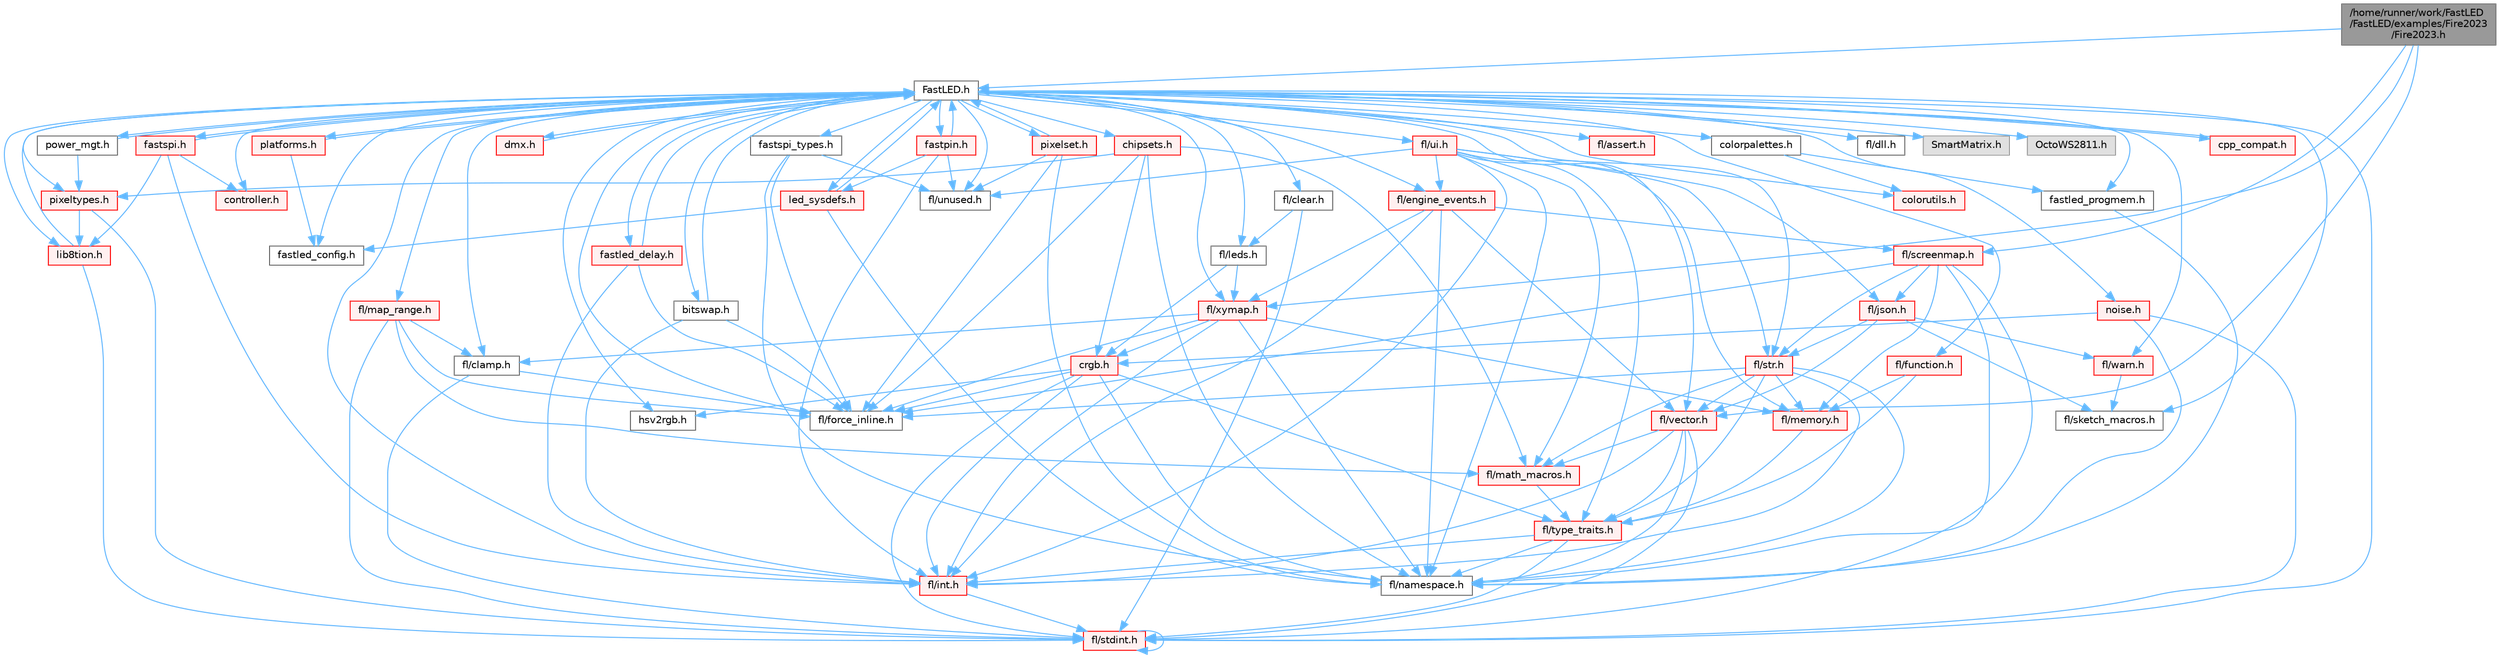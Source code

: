 digraph "/home/runner/work/FastLED/FastLED/examples/Fire2023/Fire2023.h"
{
 // INTERACTIVE_SVG=YES
 // LATEX_PDF_SIZE
  bgcolor="transparent";
  edge [fontname=Helvetica,fontsize=10,labelfontname=Helvetica,labelfontsize=10];
  node [fontname=Helvetica,fontsize=10,shape=box,height=0.2,width=0.4];
  Node1 [id="Node000001",label="/home/runner/work/FastLED\l/FastLED/examples/Fire2023\l/Fire2023.h",height=0.2,width=0.4,color="gray40", fillcolor="grey60", style="filled", fontcolor="black",tooltip=" "];
  Node1 -> Node2 [id="edge1_Node000001_Node000002",color="steelblue1",style="solid",tooltip=" "];
  Node2 [id="Node000002",label="FastLED.h",height=0.2,width=0.4,color="grey40", fillcolor="white", style="filled",URL="$db/d97/_fast_l_e_d_8h.html",tooltip="central include file for FastLED, defines the CFastLED class/object"];
  Node2 -> Node3 [id="edge2_Node000002_Node000003",color="steelblue1",style="solid",tooltip=" "];
  Node3 [id="Node000003",label="fl/stdint.h",height=0.2,width=0.4,color="red", fillcolor="#FFF0F0", style="filled",URL="$df/dd8/stdint_8h.html",tooltip=" "];
  Node3 -> Node3 [id="edge3_Node000003_Node000003",color="steelblue1",style="solid",tooltip=" "];
  Node2 -> Node5 [id="edge4_Node000002_Node000005",color="steelblue1",style="solid",tooltip=" "];
  Node5 [id="Node000005",label="fl/dll.h",height=0.2,width=0.4,color="grey40", fillcolor="white", style="filled",URL="$d3/d4b/dll_8h.html",tooltip="FastLED dynamic library interface - lightweight header for external callers."];
  Node2 -> Node6 [id="edge5_Node000002_Node000006",color="steelblue1",style="solid",tooltip=" "];
  Node6 [id="Node000006",label="SmartMatrix.h",height=0.2,width=0.4,color="grey60", fillcolor="#E0E0E0", style="filled",tooltip=" "];
  Node2 -> Node7 [id="edge6_Node000002_Node000007",color="steelblue1",style="solid",tooltip=" "];
  Node7 [id="Node000007",label="OctoWS2811.h",height=0.2,width=0.4,color="grey60", fillcolor="#E0E0E0", style="filled",tooltip=" "];
  Node2 -> Node8 [id="edge7_Node000002_Node000008",color="steelblue1",style="solid",tooltip=" "];
  Node8 [id="Node000008",label="fl/force_inline.h",height=0.2,width=0.4,color="grey40", fillcolor="white", style="filled",URL="$d4/d64/force__inline_8h.html",tooltip=" "];
  Node2 -> Node9 [id="edge8_Node000002_Node000009",color="steelblue1",style="solid",tooltip=" "];
  Node9 [id="Node000009",label="cpp_compat.h",height=0.2,width=0.4,color="red", fillcolor="#FFF0F0", style="filled",URL="$d9/d13/cpp__compat_8h.html",tooltip="Compatibility functions based on C++ version."];
  Node9 -> Node2 [id="edge9_Node000009_Node000002",color="steelblue1",style="solid",tooltip=" "];
  Node2 -> Node11 [id="edge10_Node000002_Node000011",color="steelblue1",style="solid",tooltip=" "];
  Node11 [id="Node000011",label="fastled_config.h",height=0.2,width=0.4,color="grey40", fillcolor="white", style="filled",URL="$d5/d11/fastled__config_8h.html",tooltip="Contains definitions that can be used to configure FastLED at compile time."];
  Node2 -> Node12 [id="edge11_Node000002_Node000012",color="steelblue1",style="solid",tooltip=" "];
  Node12 [id="Node000012",label="led_sysdefs.h",height=0.2,width=0.4,color="red", fillcolor="#FFF0F0", style="filled",URL="$d9/d3e/led__sysdefs_8h.html",tooltip="Determines which platform system definitions to include."];
  Node12 -> Node2 [id="edge12_Node000012_Node000002",color="steelblue1",style="solid",tooltip=" "];
  Node12 -> Node11 [id="edge13_Node000012_Node000011",color="steelblue1",style="solid",tooltip=" "];
  Node12 -> Node14 [id="edge14_Node000012_Node000014",color="steelblue1",style="solid",tooltip=" "];
  Node14 [id="Node000014",label="fl/namespace.h",height=0.2,width=0.4,color="grey40", fillcolor="white", style="filled",URL="$df/d2a/namespace_8h.html",tooltip="Implements the FastLED namespace macros."];
  Node2 -> Node15 [id="edge15_Node000002_Node000015",color="steelblue1",style="solid",tooltip=" "];
  Node15 [id="Node000015",label="fastled_delay.h",height=0.2,width=0.4,color="red", fillcolor="#FFF0F0", style="filled",URL="$d0/da8/fastled__delay_8h.html",tooltip="Utility functions and classes for managing delay cycles."];
  Node15 -> Node2 [id="edge16_Node000015_Node000002",color="steelblue1",style="solid",tooltip=" "];
  Node15 -> Node8 [id="edge17_Node000015_Node000008",color="steelblue1",style="solid",tooltip=" "];
  Node15 -> Node17 [id="edge18_Node000015_Node000017",color="steelblue1",style="solid",tooltip=" "];
  Node17 [id="Node000017",label="fl/int.h",height=0.2,width=0.4,color="red", fillcolor="#FFF0F0", style="filled",URL="$d3/d7e/int_8h.html",tooltip=" "];
  Node17 -> Node3 [id="edge19_Node000017_Node000003",color="steelblue1",style="solid",tooltip=" "];
  Node2 -> Node19 [id="edge20_Node000002_Node000019",color="steelblue1",style="solid",tooltip=" "];
  Node19 [id="Node000019",label="bitswap.h",height=0.2,width=0.4,color="grey40", fillcolor="white", style="filled",URL="$de/ded/bitswap_8h.html",tooltip="Functions for doing a rotation of bits/bytes used by parallel output."];
  Node19 -> Node2 [id="edge21_Node000019_Node000002",color="steelblue1",style="solid",tooltip=" "];
  Node19 -> Node8 [id="edge22_Node000019_Node000008",color="steelblue1",style="solid",tooltip=" "];
  Node19 -> Node17 [id="edge23_Node000019_Node000017",color="steelblue1",style="solid",tooltip=" "];
  Node2 -> Node20 [id="edge24_Node000002_Node000020",color="steelblue1",style="solid",tooltip=" "];
  Node20 [id="Node000020",label="controller.h",height=0.2,width=0.4,color="red", fillcolor="#FFF0F0", style="filled",URL="$d2/dd9/controller_8h.html",tooltip="deprecated: base definitions used by led controllers for writing out led data"];
  Node2 -> Node119 [id="edge25_Node000002_Node000119",color="steelblue1",style="solid",tooltip=" "];
  Node119 [id="Node000119",label="fastpin.h",height=0.2,width=0.4,color="red", fillcolor="#FFF0F0", style="filled",URL="$db/d65/fastpin_8h.html",tooltip="Class base definitions for defining fast pin access."];
  Node119 -> Node2 [id="edge26_Node000119_Node000002",color="steelblue1",style="solid",tooltip=" "];
  Node119 -> Node12 [id="edge27_Node000119_Node000012",color="steelblue1",style="solid",tooltip=" "];
  Node119 -> Node56 [id="edge28_Node000119_Node000056",color="steelblue1",style="solid",tooltip=" "];
  Node56 [id="Node000056",label="fl/unused.h",height=0.2,width=0.4,color="grey40", fillcolor="white", style="filled",URL="$d8/d4b/unused_8h.html",tooltip=" "];
  Node119 -> Node17 [id="edge29_Node000119_Node000017",color="steelblue1",style="solid",tooltip=" "];
  Node2 -> Node120 [id="edge30_Node000002_Node000120",color="steelblue1",style="solid",tooltip=" "];
  Node120 [id="Node000120",label="fastspi_types.h",height=0.2,width=0.4,color="grey40", fillcolor="white", style="filled",URL="$d2/ddb/fastspi__types_8h.html",tooltip="Data types and constants used by SPI interfaces."];
  Node120 -> Node8 [id="edge31_Node000120_Node000008",color="steelblue1",style="solid",tooltip=" "];
  Node120 -> Node14 [id="edge32_Node000120_Node000014",color="steelblue1",style="solid",tooltip=" "];
  Node120 -> Node56 [id="edge33_Node000120_Node000056",color="steelblue1",style="solid",tooltip=" "];
  Node2 -> Node121 [id="edge34_Node000002_Node000121",color="steelblue1",style="solid",tooltip=" "];
  Node121 [id="Node000121",label="dmx.h",height=0.2,width=0.4,color="red", fillcolor="#FFF0F0", style="filled",URL="$d3/de1/dmx_8h.html",tooltip="Defines the DMX512-based LED controllers."];
  Node121 -> Node2 [id="edge35_Node000121_Node000002",color="steelblue1",style="solid",tooltip=" "];
  Node2 -> Node124 [id="edge36_Node000002_Node000124",color="steelblue1",style="solid",tooltip=" "];
  Node124 [id="Node000124",label="platforms.h",height=0.2,width=0.4,color="red", fillcolor="#FFF0F0", style="filled",URL="$da/dc9/platforms_8h.html",tooltip="Determines which platforms headers to include."];
  Node124 -> Node2 [id="edge37_Node000124_Node000002",color="steelblue1",style="solid",tooltip=" "];
  Node124 -> Node11 [id="edge38_Node000124_Node000011",color="steelblue1",style="solid",tooltip=" "];
  Node2 -> Node32 [id="edge39_Node000002_Node000032",color="steelblue1",style="solid",tooltip=" "];
  Node32 [id="Node000032",label="fastled_progmem.h",height=0.2,width=0.4,color="grey40", fillcolor="white", style="filled",URL="$df/dab/fastled__progmem_8h.html",tooltip="Wrapper definitions to allow seamless use of PROGMEM in environments that have it."];
  Node32 -> Node14 [id="edge40_Node000032_Node000014",color="steelblue1",style="solid",tooltip=" "];
  Node2 -> Node23 [id="edge41_Node000002_Node000023",color="steelblue1",style="solid",tooltip=" "];
  Node23 [id="Node000023",label="lib8tion.h",height=0.2,width=0.4,color="red", fillcolor="#FFF0F0", style="filled",URL="$df/da5/lib8tion_8h.html",tooltip="Fast, efficient 8-bit math functions specifically designed for high-performance LED programming."];
  Node23 -> Node2 [id="edge42_Node000023_Node000002",color="steelblue1",style="solid",tooltip=" "];
  Node23 -> Node3 [id="edge43_Node000023_Node000003",color="steelblue1",style="solid",tooltip=" "];
  Node2 -> Node22 [id="edge44_Node000002_Node000022",color="steelblue1",style="solid",tooltip=" "];
  Node22 [id="Node000022",label="pixeltypes.h",height=0.2,width=0.4,color="red", fillcolor="#FFF0F0", style="filled",URL="$d2/dba/pixeltypes_8h.html",tooltip="Includes defintions for RGB and HSV pixels."];
  Node22 -> Node3 [id="edge45_Node000022_Node000003",color="steelblue1",style="solid",tooltip=" "];
  Node22 -> Node23 [id="edge46_Node000022_Node000023",color="steelblue1",style="solid",tooltip=" "];
  Node2 -> Node80 [id="edge47_Node000002_Node000080",color="steelblue1",style="solid",tooltip=" "];
  Node80 [id="Node000080",label="hsv2rgb.h",height=0.2,width=0.4,color="grey40", fillcolor="white", style="filled",URL="$de/d9a/hsv2rgb_8h.html",tooltip="Functions to convert from the HSV colorspace to the RGB colorspace."];
  Node2 -> Node126 [id="edge48_Node000002_Node000126",color="steelblue1",style="solid",tooltip=" "];
  Node126 [id="Node000126",label="colorutils.h",height=0.2,width=0.4,color="red", fillcolor="#FFF0F0", style="filled",URL="$d1/dfb/colorutils_8h.html",tooltip=" "];
  Node2 -> Node131 [id="edge49_Node000002_Node000131",color="steelblue1",style="solid",tooltip=" "];
  Node131 [id="Node000131",label="pixelset.h",height=0.2,width=0.4,color="red", fillcolor="#FFF0F0", style="filled",URL="$d4/d46/pixelset_8h.html",tooltip="Declares classes for managing logical groups of LEDs."];
  Node131 -> Node8 [id="edge50_Node000131_Node000008",color="steelblue1",style="solid",tooltip=" "];
  Node131 -> Node14 [id="edge51_Node000131_Node000014",color="steelblue1",style="solid",tooltip=" "];
  Node131 -> Node56 [id="edge52_Node000131_Node000056",color="steelblue1",style="solid",tooltip=" "];
  Node131 -> Node2 [id="edge53_Node000131_Node000002",color="steelblue1",style="solid",tooltip=" "];
  Node2 -> Node132 [id="edge54_Node000002_Node000132",color="steelblue1",style="solid",tooltip=" "];
  Node132 [id="Node000132",label="colorpalettes.h",height=0.2,width=0.4,color="grey40", fillcolor="white", style="filled",URL="$dc/dcc/colorpalettes_8h.html",tooltip="Declarations for the predefined color palettes supplied by FastLED."];
  Node132 -> Node126 [id="edge55_Node000132_Node000126",color="steelblue1",style="solid",tooltip=" "];
  Node132 -> Node32 [id="edge56_Node000132_Node000032",color="steelblue1",style="solid",tooltip=" "];
  Node2 -> Node133 [id="edge57_Node000002_Node000133",color="steelblue1",style="solid",tooltip=" "];
  Node133 [id="Node000133",label="noise.h",height=0.2,width=0.4,color="red", fillcolor="#FFF0F0", style="filled",URL="$d1/d31/noise_8h.html",tooltip="Functions to generate and fill arrays with noise."];
  Node133 -> Node3 [id="edge58_Node000133_Node000003",color="steelblue1",style="solid",tooltip=" "];
  Node133 -> Node76 [id="edge59_Node000133_Node000076",color="steelblue1",style="solid",tooltip=" "];
  Node76 [id="Node000076",label="crgb.h",height=0.2,width=0.4,color="red", fillcolor="#FFF0F0", style="filled",URL="$db/dd1/crgb_8h.html",tooltip="Defines the red, green, and blue (RGB) pixel struct."];
  Node76 -> Node3 [id="edge60_Node000076_Node000003",color="steelblue1",style="solid",tooltip=" "];
  Node76 -> Node17 [id="edge61_Node000076_Node000017",color="steelblue1",style="solid",tooltip=" "];
  Node76 -> Node14 [id="edge62_Node000076_Node000014",color="steelblue1",style="solid",tooltip=" "];
  Node76 -> Node8 [id="edge63_Node000076_Node000008",color="steelblue1",style="solid",tooltip=" "];
  Node76 -> Node41 [id="edge64_Node000076_Node000041",color="steelblue1",style="solid",tooltip=" "];
  Node41 [id="Node000041",label="fl/type_traits.h",height=0.2,width=0.4,color="red", fillcolor="#FFF0F0", style="filled",URL="$df/d63/type__traits_8h.html",tooltip=" "];
  Node41 -> Node3 [id="edge65_Node000041_Node000003",color="steelblue1",style="solid",tooltip=" "];
  Node41 -> Node14 [id="edge66_Node000041_Node000014",color="steelblue1",style="solid",tooltip=" "];
  Node41 -> Node17 [id="edge67_Node000041_Node000017",color="steelblue1",style="solid",tooltip=" "];
  Node76 -> Node80 [id="edge68_Node000076_Node000080",color="steelblue1",style="solid",tooltip=" "];
  Node133 -> Node14 [id="edge69_Node000133_Node000014",color="steelblue1",style="solid",tooltip=" "];
  Node2 -> Node134 [id="edge70_Node000002_Node000134",color="steelblue1",style="solid",tooltip=" "];
  Node134 [id="Node000134",label="power_mgt.h",height=0.2,width=0.4,color="grey40", fillcolor="white", style="filled",URL="$dc/d5b/power__mgt_8h.html",tooltip="Functions to limit the power used by FastLED."];
  Node134 -> Node2 [id="edge71_Node000134_Node000002",color="steelblue1",style="solid",tooltip=" "];
  Node134 -> Node22 [id="edge72_Node000134_Node000022",color="steelblue1",style="solid",tooltip=" "];
  Node2 -> Node135 [id="edge73_Node000002_Node000135",color="steelblue1",style="solid",tooltip=" "];
  Node135 [id="Node000135",label="fastspi.h",height=0.2,width=0.4,color="red", fillcolor="#FFF0F0", style="filled",URL="$d6/ddc/fastspi_8h.html",tooltip="Serial peripheral interface (SPI) definitions per platform."];
  Node135 -> Node2 [id="edge74_Node000135_Node000002",color="steelblue1",style="solid",tooltip=" "];
  Node135 -> Node20 [id="edge75_Node000135_Node000020",color="steelblue1",style="solid",tooltip=" "];
  Node135 -> Node23 [id="edge76_Node000135_Node000023",color="steelblue1",style="solid",tooltip=" "];
  Node135 -> Node17 [id="edge77_Node000135_Node000017",color="steelblue1",style="solid",tooltip=" "];
  Node2 -> Node137 [id="edge78_Node000002_Node000137",color="steelblue1",style="solid",tooltip=" "];
  Node137 [id="Node000137",label="chipsets.h",height=0.2,width=0.4,color="red", fillcolor="#FFF0F0", style="filled",URL="$db/d66/chipsets_8h.html",tooltip="Contains the bulk of the definitions for the various LED chipsets supported."];
  Node137 -> Node22 [id="edge79_Node000137_Node000022",color="steelblue1",style="solid",tooltip=" "];
  Node137 -> Node8 [id="edge80_Node000137_Node000008",color="steelblue1",style="solid",tooltip=" "];
  Node137 -> Node76 [id="edge81_Node000137_Node000076",color="steelblue1",style="solid",tooltip=" "];
  Node137 -> Node14 [id="edge82_Node000137_Node000014",color="steelblue1",style="solid",tooltip=" "];
  Node137 -> Node40 [id="edge83_Node000137_Node000040",color="steelblue1",style="solid",tooltip=" "];
  Node40 [id="Node000040",label="fl/math_macros.h",height=0.2,width=0.4,color="red", fillcolor="#FFF0F0", style="filled",URL="$d8/db8/math__macros_8h.html",tooltip=" "];
  Node40 -> Node41 [id="edge84_Node000040_Node000041",color="steelblue1",style="solid",tooltip=" "];
  Node2 -> Node95 [id="edge85_Node000002_Node000095",color="steelblue1",style="solid",tooltip=" "];
  Node95 [id="Node000095",label="fl/engine_events.h",height=0.2,width=0.4,color="red", fillcolor="#FFF0F0", style="filled",URL="$db/dc0/engine__events_8h.html",tooltip=" "];
  Node95 -> Node14 [id="edge86_Node000095_Node000014",color="steelblue1",style="solid",tooltip=" "];
  Node95 -> Node96 [id="edge87_Node000095_Node000096",color="steelblue1",style="solid",tooltip=" "];
  Node96 [id="Node000096",label="fl/screenmap.h",height=0.2,width=0.4,color="red", fillcolor="#FFF0F0", style="filled",URL="$d7/d97/screenmap_8h.html",tooltip=" "];
  Node96 -> Node3 [id="edge88_Node000096_Node000003",color="steelblue1",style="solid",tooltip=" "];
  Node96 -> Node8 [id="edge89_Node000096_Node000008",color="steelblue1",style="solid",tooltip=" "];
  Node96 -> Node43 [id="edge90_Node000096_Node000043",color="steelblue1",style="solid",tooltip=" "];
  Node43 [id="Node000043",label="fl/memory.h",height=0.2,width=0.4,color="red", fillcolor="#FFF0F0", style="filled",URL="$dc/d18/memory_8h.html",tooltip=" "];
  Node43 -> Node41 [id="edge91_Node000043_Node000041",color="steelblue1",style="solid",tooltip=" "];
  Node96 -> Node14 [id="edge92_Node000096_Node000014",color="steelblue1",style="solid",tooltip=" "];
  Node96 -> Node34 [id="edge93_Node000096_Node000034",color="steelblue1",style="solid",tooltip=" "];
  Node34 [id="Node000034",label="fl/str.h",height=0.2,width=0.4,color="red", fillcolor="#FFF0F0", style="filled",URL="$d1/d93/str_8h.html",tooltip=" "];
  Node34 -> Node17 [id="edge94_Node000034_Node000017",color="steelblue1",style="solid",tooltip=" "];
  Node34 -> Node40 [id="edge95_Node000034_Node000040",color="steelblue1",style="solid",tooltip=" "];
  Node34 -> Node14 [id="edge96_Node000034_Node000014",color="steelblue1",style="solid",tooltip=" "];
  Node34 -> Node43 [id="edge97_Node000034_Node000043",color="steelblue1",style="solid",tooltip=" "];
  Node34 -> Node41 [id="edge98_Node000034_Node000041",color="steelblue1",style="solid",tooltip=" "];
  Node34 -> Node69 [id="edge99_Node000034_Node000069",color="steelblue1",style="solid",tooltip=" "];
  Node69 [id="Node000069",label="fl/vector.h",height=0.2,width=0.4,color="red", fillcolor="#FFF0F0", style="filled",URL="$d6/d68/vector_8h.html",tooltip=" "];
  Node69 -> Node3 [id="edge100_Node000069_Node000003",color="steelblue1",style="solid",tooltip=" "];
  Node69 -> Node17 [id="edge101_Node000069_Node000017",color="steelblue1",style="solid",tooltip=" "];
  Node69 -> Node40 [id="edge102_Node000069_Node000040",color="steelblue1",style="solid",tooltip=" "];
  Node69 -> Node14 [id="edge103_Node000069_Node000014",color="steelblue1",style="solid",tooltip=" "];
  Node69 -> Node41 [id="edge104_Node000069_Node000041",color="steelblue1",style="solid",tooltip=" "];
  Node34 -> Node8 [id="edge105_Node000034_Node000008",color="steelblue1",style="solid",tooltip=" "];
  Node96 -> Node106 [id="edge106_Node000096_Node000106",color="steelblue1",style="solid",tooltip=" "];
  Node106 [id="Node000106",label="fl/json.h",height=0.2,width=0.4,color="red", fillcolor="#FFF0F0", style="filled",URL="$d7/d91/fl_2json_8h.html",tooltip="FastLED's Elegant JSON Library: fl::Json"];
  Node106 -> Node69 [id="edge107_Node000106_Node000069",color="steelblue1",style="solid",tooltip=" "];
  Node106 -> Node34 [id="edge108_Node000106_Node000034",color="steelblue1",style="solid",tooltip=" "];
  Node106 -> Node109 [id="edge109_Node000106_Node000109",color="steelblue1",style="solid",tooltip=" "];
  Node109 [id="Node000109",label="fl/warn.h",height=0.2,width=0.4,color="red", fillcolor="#FFF0F0", style="filled",URL="$de/d77/warn_8h.html",tooltip=" "];
  Node109 -> Node112 [id="edge110_Node000109_Node000112",color="steelblue1",style="solid",tooltip=" "];
  Node112 [id="Node000112",label="fl/sketch_macros.h",height=0.2,width=0.4,color="grey40", fillcolor="white", style="filled",URL="$d1/dbc/sketch__macros_8h.html",tooltip=" "];
  Node106 -> Node112 [id="edge111_Node000106_Node000112",color="steelblue1",style="solid",tooltip=" "];
  Node95 -> Node69 [id="edge112_Node000095_Node000069",color="steelblue1",style="solid",tooltip=" "];
  Node95 -> Node116 [id="edge113_Node000095_Node000116",color="steelblue1",style="solid",tooltip=" "];
  Node116 [id="Node000116",label="fl/xymap.h",height=0.2,width=0.4,color="red", fillcolor="#FFF0F0", style="filled",URL="$da/d61/xymap_8h.html",tooltip=" "];
  Node116 -> Node17 [id="edge114_Node000116_Node000017",color="steelblue1",style="solid",tooltip=" "];
  Node116 -> Node14 [id="edge115_Node000116_Node000014",color="steelblue1",style="solid",tooltip=" "];
  Node116 -> Node8 [id="edge116_Node000116_Node000008",color="steelblue1",style="solid",tooltip=" "];
  Node116 -> Node76 [id="edge117_Node000116_Node000076",color="steelblue1",style="solid",tooltip=" "];
  Node116 -> Node38 [id="edge118_Node000116_Node000038",color="steelblue1",style="solid",tooltip=" "];
  Node38 [id="Node000038",label="fl/clamp.h",height=0.2,width=0.4,color="grey40", fillcolor="white", style="filled",URL="$d6/dd3/clamp_8h.html",tooltip=" "];
  Node38 -> Node3 [id="edge119_Node000038_Node000003",color="steelblue1",style="solid",tooltip=" "];
  Node38 -> Node8 [id="edge120_Node000038_Node000008",color="steelblue1",style="solid",tooltip=" "];
  Node116 -> Node43 [id="edge121_Node000116_Node000043",color="steelblue1",style="solid",tooltip=" "];
  Node95 -> Node17 [id="edge122_Node000095_Node000017",color="steelblue1",style="solid",tooltip=" "];
  Node2 -> Node139 [id="edge123_Node000002_Node000139",color="steelblue1",style="solid",tooltip=" "];
  Node139 [id="Node000139",label="fl/leds.h",height=0.2,width=0.4,color="grey40", fillcolor="white", style="filled",URL="$da/d78/leds_8h.html",tooltip=" "];
  Node139 -> Node76 [id="edge124_Node000139_Node000076",color="steelblue1",style="solid",tooltip=" "];
  Node139 -> Node116 [id="edge125_Node000139_Node000116",color="steelblue1",style="solid",tooltip=" "];
  Node2 -> Node17 [id="edge126_Node000002_Node000017",color="steelblue1",style="solid",tooltip=" "];
  Node2 -> Node34 [id="edge127_Node000002_Node000034",color="steelblue1",style="solid",tooltip=" "];
  Node2 -> Node116 [id="edge128_Node000002_Node000116",color="steelblue1",style="solid",tooltip=" "];
  Node2 -> Node38 [id="edge129_Node000002_Node000038",color="steelblue1",style="solid",tooltip=" "];
  Node2 -> Node39 [id="edge130_Node000002_Node000039",color="steelblue1",style="solid",tooltip=" "];
  Node39 [id="Node000039",label="fl/map_range.h",height=0.2,width=0.4,color="red", fillcolor="#FFF0F0", style="filled",URL="$d1/d47/map__range_8h.html",tooltip=" "];
  Node39 -> Node3 [id="edge131_Node000039_Node000003",color="steelblue1",style="solid",tooltip=" "];
  Node39 -> Node38 [id="edge132_Node000039_Node000038",color="steelblue1",style="solid",tooltip=" "];
  Node39 -> Node8 [id="edge133_Node000039_Node000008",color="steelblue1",style="solid",tooltip=" "];
  Node39 -> Node40 [id="edge134_Node000039_Node000040",color="steelblue1",style="solid",tooltip=" "];
  Node2 -> Node109 [id="edge135_Node000002_Node000109",color="steelblue1",style="solid",tooltip=" "];
  Node2 -> Node99 [id="edge136_Node000002_Node000099",color="steelblue1",style="solid",tooltip=" "];
  Node99 [id="Node000099",label="fl/assert.h",height=0.2,width=0.4,color="red", fillcolor="#FFF0F0", style="filled",URL="$dc/da7/assert_8h.html",tooltip=" "];
  Node2 -> Node56 [id="edge137_Node000002_Node000056",color="steelblue1",style="solid",tooltip=" "];
  Node2 -> Node69 [id="edge138_Node000002_Node000069",color="steelblue1",style="solid",tooltip=" "];
  Node2 -> Node114 [id="edge139_Node000002_Node000114",color="steelblue1",style="solid",tooltip=" "];
  Node114 [id="Node000114",label="fl/function.h",height=0.2,width=0.4,color="red", fillcolor="#FFF0F0", style="filled",URL="$dd/d67/function_8h.html",tooltip=" "];
  Node114 -> Node43 [id="edge140_Node000114_Node000043",color="steelblue1",style="solid",tooltip=" "];
  Node114 -> Node41 [id="edge141_Node000114_Node000041",color="steelblue1",style="solid",tooltip=" "];
  Node2 -> Node140 [id="edge142_Node000002_Node000140",color="steelblue1",style="solid",tooltip=" "];
  Node140 [id="Node000140",label="fl/clear.h",height=0.2,width=0.4,color="grey40", fillcolor="white", style="filled",URL="$df/db0/clear_8h.html",tooltip=" "];
  Node140 -> Node139 [id="edge143_Node000140_Node000139",color="steelblue1",style="solid",tooltip=" "];
  Node140 -> Node3 [id="edge144_Node000140_Node000003",color="steelblue1",style="solid",tooltip=" "];
  Node2 -> Node141 [id="edge145_Node000002_Node000141",color="steelblue1",style="solid",tooltip=" "];
  Node141 [id="Node000141",label="fl/ui.h",height=0.2,width=0.4,color="red", fillcolor="#FFF0F0", style="filled",URL="$d9/d3b/ui_8h.html",tooltip=" "];
  Node141 -> Node14 [id="edge146_Node000141_Node000014",color="steelblue1",style="solid",tooltip=" "];
  Node141 -> Node43 [id="edge147_Node000141_Node000043",color="steelblue1",style="solid",tooltip=" "];
  Node141 -> Node106 [id="edge148_Node000141_Node000106",color="steelblue1",style="solid",tooltip=" "];
  Node141 -> Node34 [id="edge149_Node000141_Node000034",color="steelblue1",style="solid",tooltip=" "];
  Node141 -> Node17 [id="edge150_Node000141_Node000017",color="steelblue1",style="solid",tooltip=" "];
  Node141 -> Node95 [id="edge151_Node000141_Node000095",color="steelblue1",style="solid",tooltip=" "];
  Node141 -> Node40 [id="edge152_Node000141_Node000040",color="steelblue1",style="solid",tooltip=" "];
  Node141 -> Node41 [id="edge153_Node000141_Node000041",color="steelblue1",style="solid",tooltip=" "];
  Node141 -> Node56 [id="edge154_Node000141_Node000056",color="steelblue1",style="solid",tooltip=" "];
  Node2 -> Node112 [id="edge155_Node000002_Node000112",color="steelblue1",style="solid",tooltip=" "];
  Node1 -> Node116 [id="edge156_Node000001_Node000116",color="steelblue1",style="solid",tooltip=" "];
  Node1 -> Node96 [id="edge157_Node000001_Node000096",color="steelblue1",style="solid",tooltip=" "];
  Node1 -> Node69 [id="edge158_Node000001_Node000069",color="steelblue1",style="solid",tooltip=" "];
}
